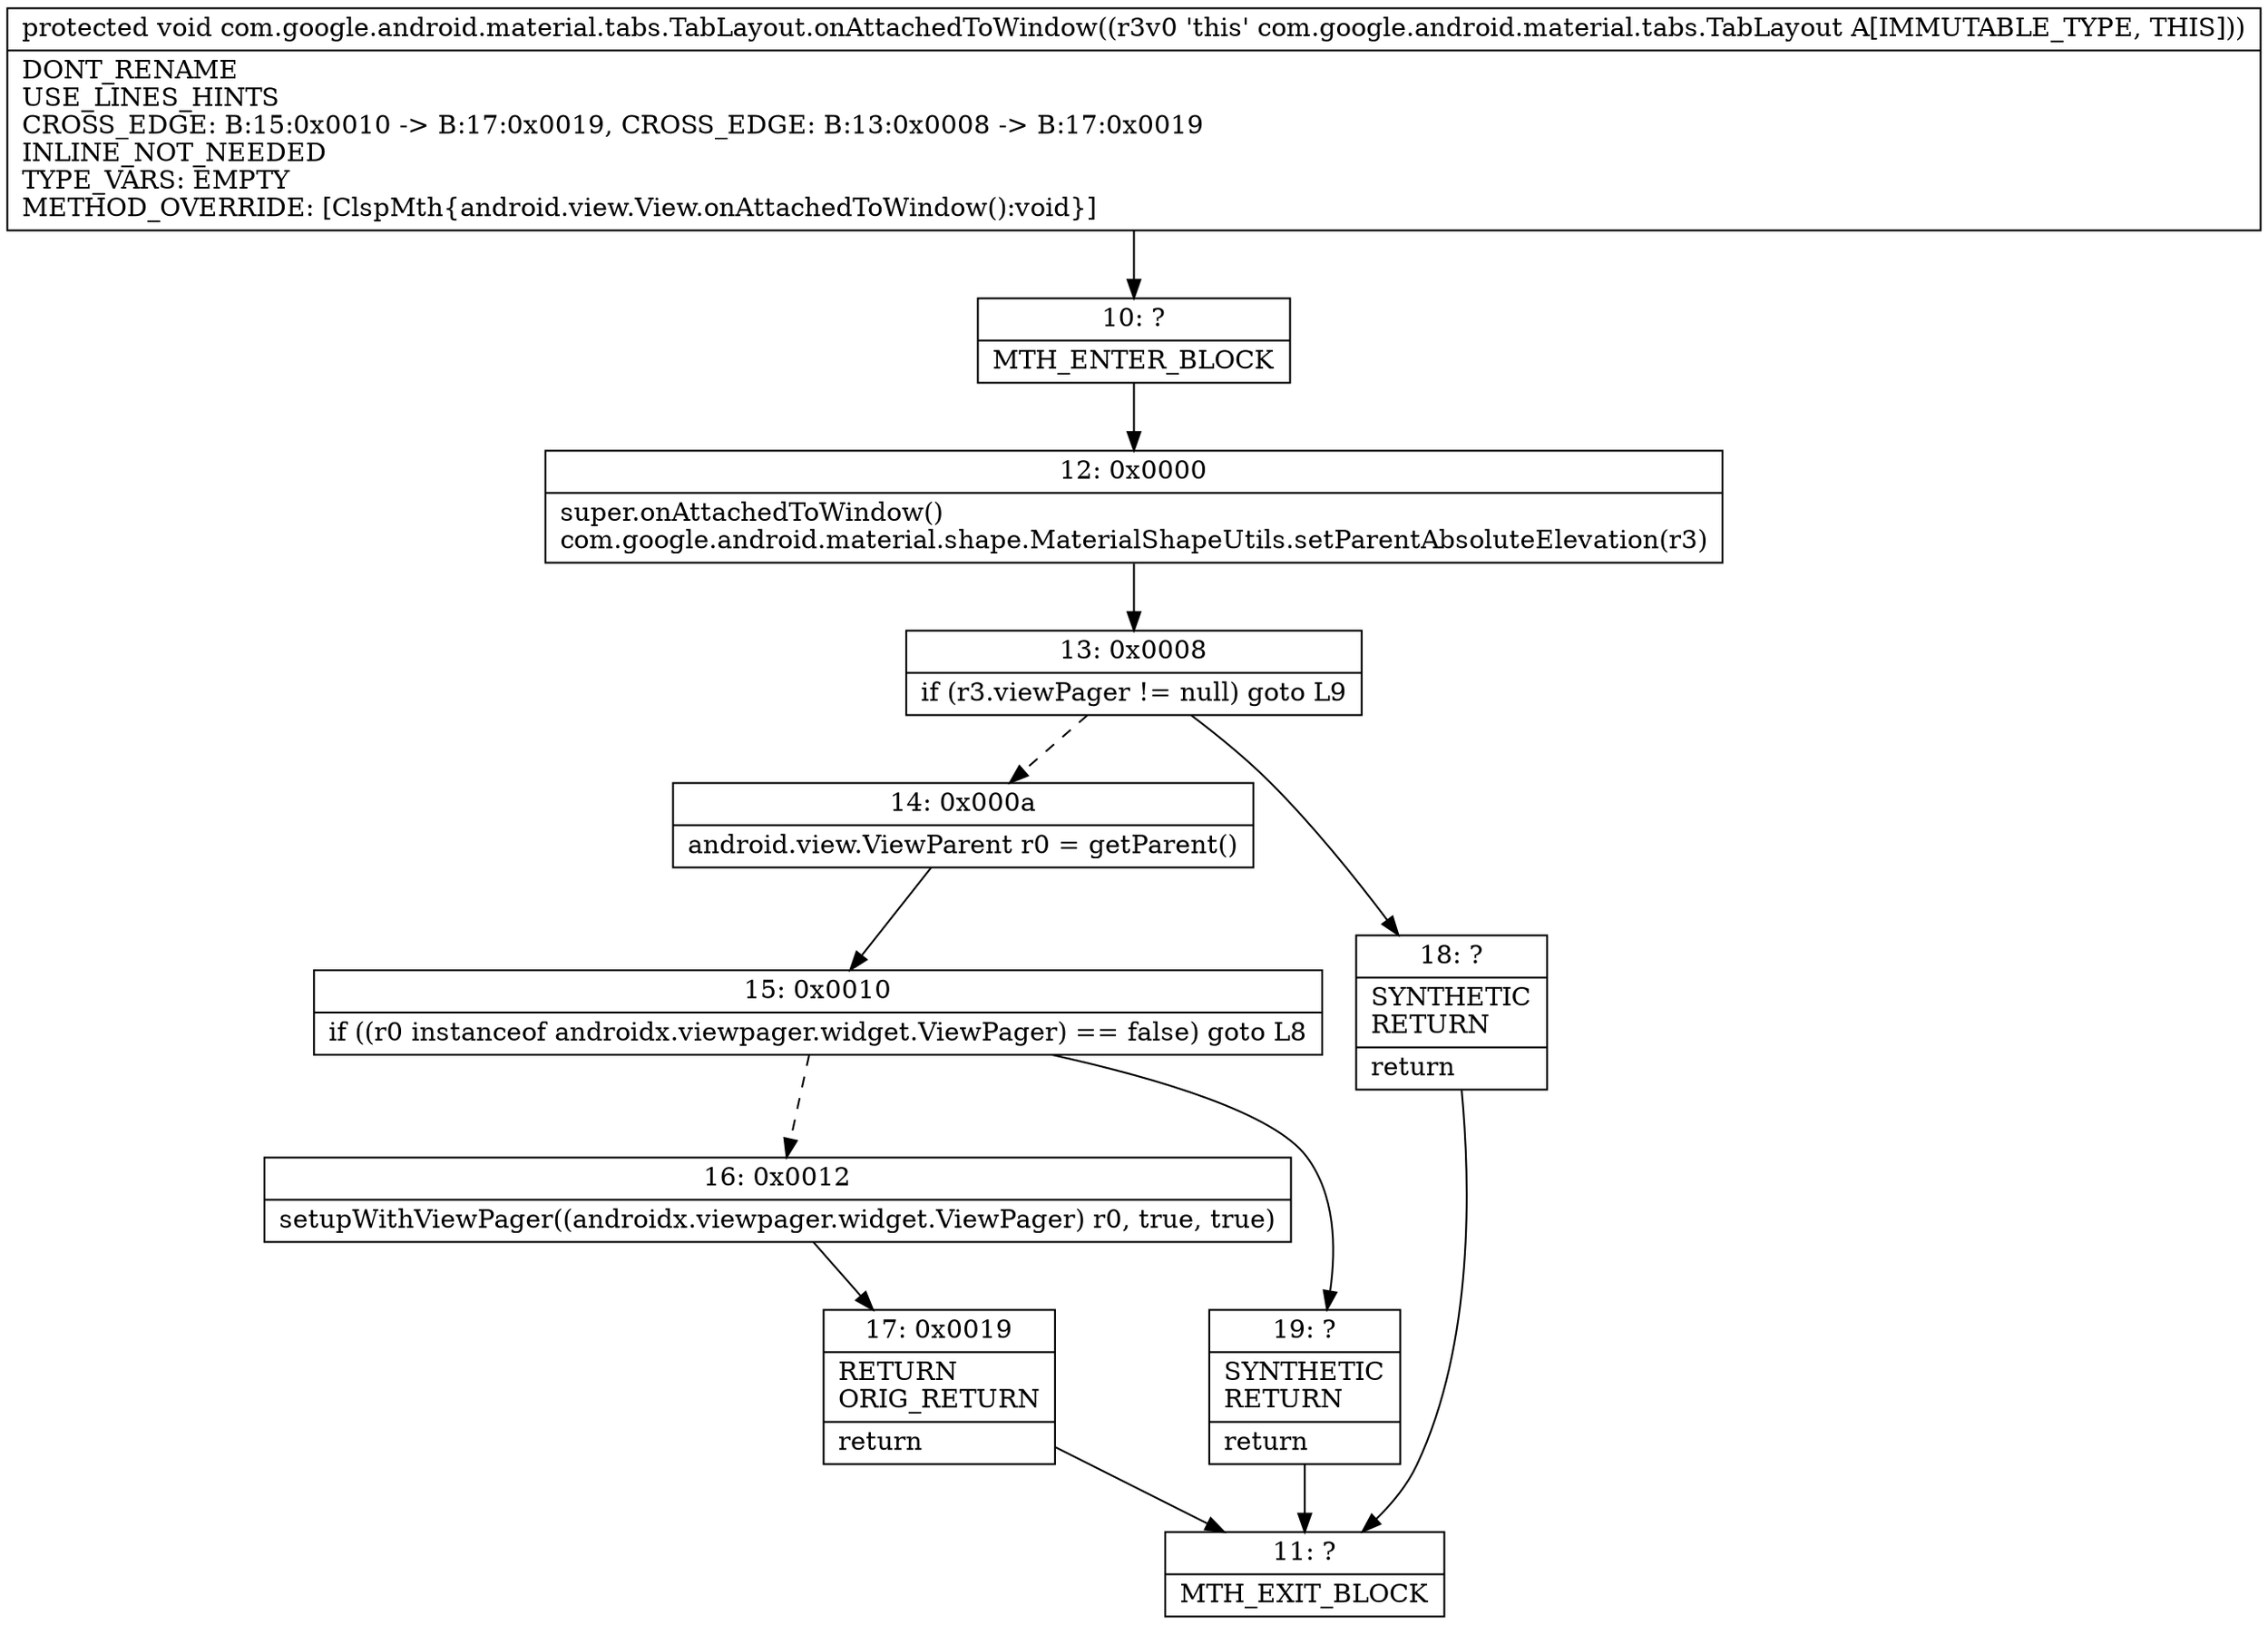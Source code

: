 digraph "CFG forcom.google.android.material.tabs.TabLayout.onAttachedToWindow()V" {
Node_10 [shape=record,label="{10\:\ ?|MTH_ENTER_BLOCK\l}"];
Node_12 [shape=record,label="{12\:\ 0x0000|super.onAttachedToWindow()\lcom.google.android.material.shape.MaterialShapeUtils.setParentAbsoluteElevation(r3)\l}"];
Node_13 [shape=record,label="{13\:\ 0x0008|if (r3.viewPager != null) goto L9\l}"];
Node_14 [shape=record,label="{14\:\ 0x000a|android.view.ViewParent r0 = getParent()\l}"];
Node_15 [shape=record,label="{15\:\ 0x0010|if ((r0 instanceof androidx.viewpager.widget.ViewPager) == false) goto L8\l}"];
Node_16 [shape=record,label="{16\:\ 0x0012|setupWithViewPager((androidx.viewpager.widget.ViewPager) r0, true, true)\l}"];
Node_17 [shape=record,label="{17\:\ 0x0019|RETURN\lORIG_RETURN\l|return\l}"];
Node_11 [shape=record,label="{11\:\ ?|MTH_EXIT_BLOCK\l}"];
Node_19 [shape=record,label="{19\:\ ?|SYNTHETIC\lRETURN\l|return\l}"];
Node_18 [shape=record,label="{18\:\ ?|SYNTHETIC\lRETURN\l|return\l}"];
MethodNode[shape=record,label="{protected void com.google.android.material.tabs.TabLayout.onAttachedToWindow((r3v0 'this' com.google.android.material.tabs.TabLayout A[IMMUTABLE_TYPE, THIS]))  | DONT_RENAME\lUSE_LINES_HINTS\lCROSS_EDGE: B:15:0x0010 \-\> B:17:0x0019, CROSS_EDGE: B:13:0x0008 \-\> B:17:0x0019\lINLINE_NOT_NEEDED\lTYPE_VARS: EMPTY\lMETHOD_OVERRIDE: [ClspMth\{android.view.View.onAttachedToWindow():void\}]\l}"];
MethodNode -> Node_10;Node_10 -> Node_12;
Node_12 -> Node_13;
Node_13 -> Node_14[style=dashed];
Node_13 -> Node_18;
Node_14 -> Node_15;
Node_15 -> Node_16[style=dashed];
Node_15 -> Node_19;
Node_16 -> Node_17;
Node_17 -> Node_11;
Node_19 -> Node_11;
Node_18 -> Node_11;
}

